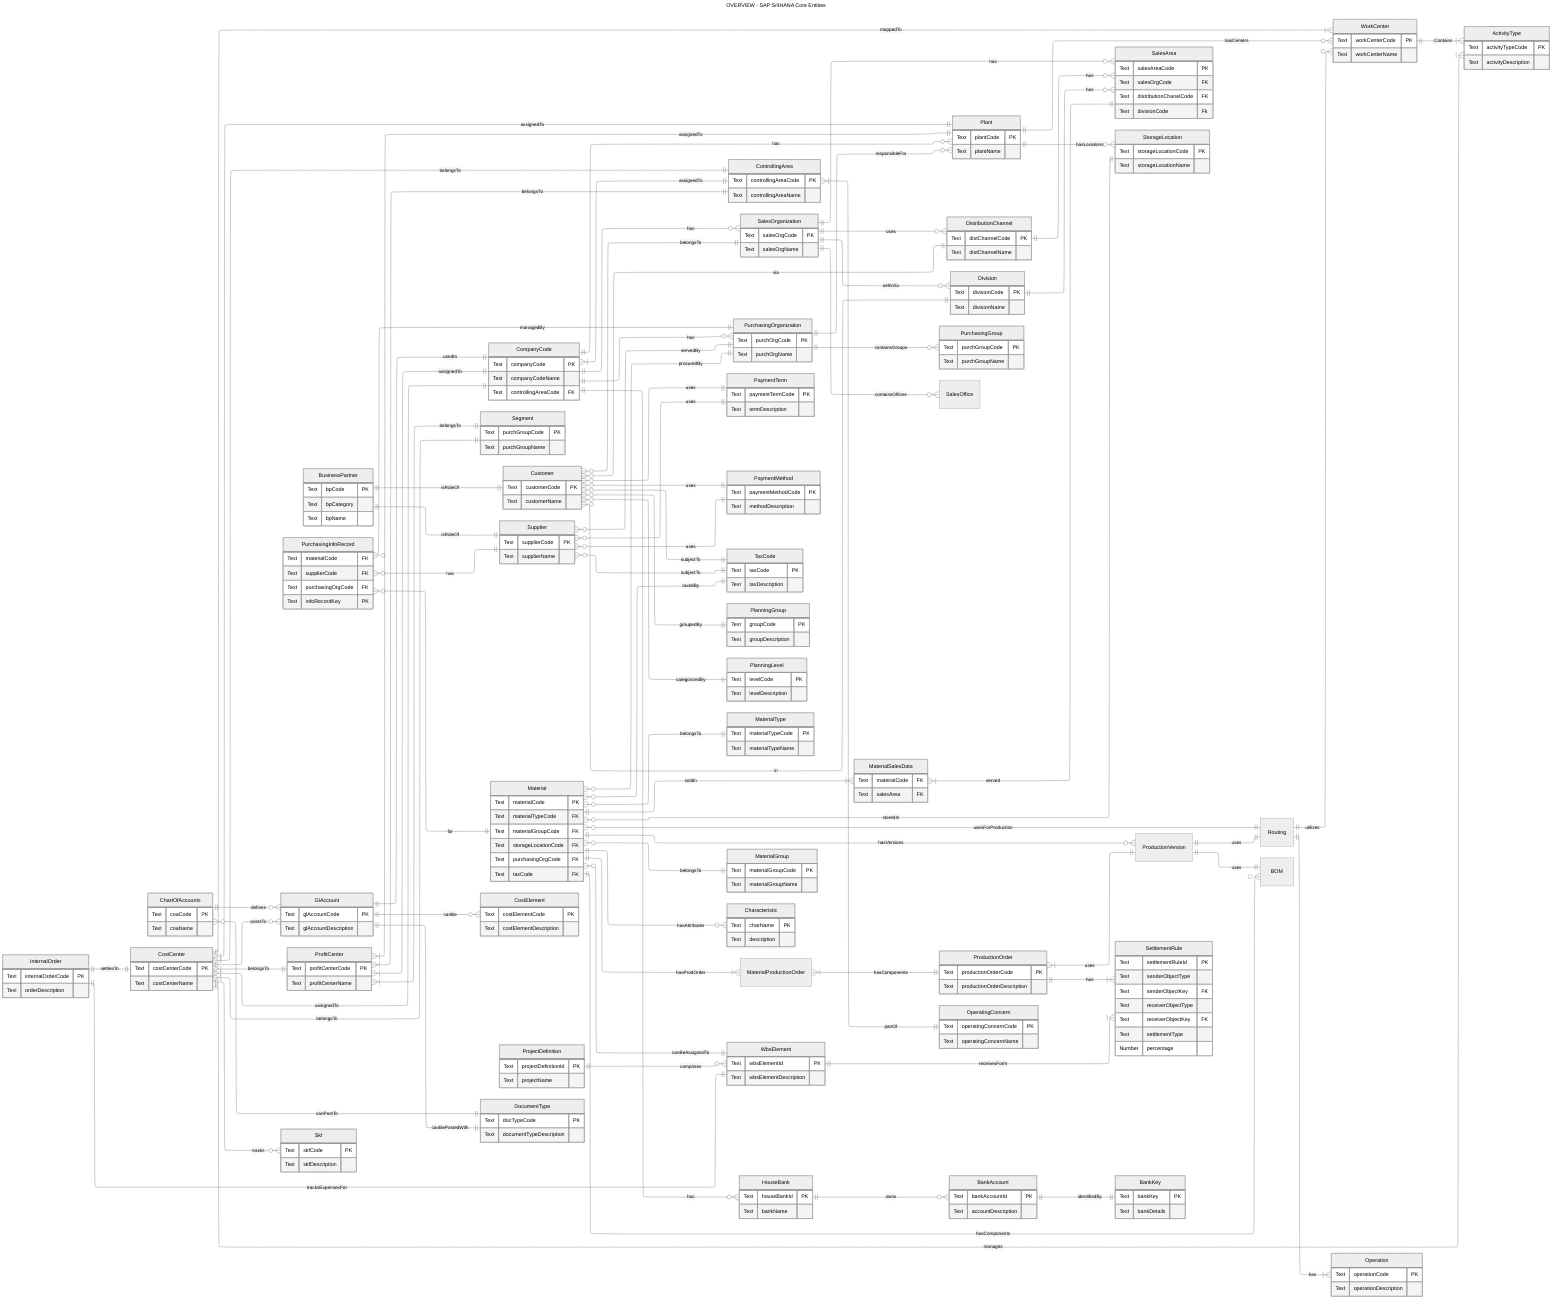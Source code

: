---
title: OVERVIEW - SAP S/4HANA Core Entities
config:
  theme: neutral
  layout: elk
---
erDiagram
    direction lr

  %% --- Company Structure (FI/CO Foundation) ---
  CompanyCode {
      Text companyCode PK
      Text companyCodeName
      Text controllingAreaCode FK
  }
  
  ControllingArea {
      Text controllingAreaCode PK
      Text controllingAreaName
  }
  Plant {
      Text plantCode PK
      Text plantName
  }
  SalesOrganization {
      Text salesOrgCode PK
      Text salesOrgName
  }
  DistributionChannel {
      Text distChannelCode PK
      Text distChannelName
  }
  Division {
      Text divisionCode PK
      Text divisionName
  }
  SalesArea {
      Text salesAreaCode PK
      Text salesOrgCode FK
      Text distributionChanelCode FK
      Text divisionCode Fk
  }
  PurchasingOrganization {
      Text purchOrgCode PK
      Text purchOrgName
  }
  PurchasingGroup {
      Text purchGroupCode PK
      Text purchGroupName
  }

  Segment {
      Text purchGroupCode PK
      Text purchGroupName
  }

  CompanyCode }|--|| ControllingArea : assignedTo
  CompanyCode ||--o{ Plant : has
  CompanyCode ||--o{ SalesOrganization : has
  CompanyCode ||--o{ PurchasingOrganization : has

  Plant ||--o{ StorageLocation : hasLocations
  Plant ||--o{ WorkCenter : hasCenters

  SalesOrganization ||--o{ SalesOffice : containsOffices
  SalesOrganization ||--o{ DistributionChannel : uses
  SalesOrganization ||--o{ Division : sellsVia

  SalesOrganization ||--o{ SalesArea : has
  DistributionChannel ||--o{ SalesArea : has
  Division ||--o{ SalesArea : has

  PurchasingOrganization ||--o{ PurchasingGroup : containsGroups
  PurchasingOrganization ||--o{ Plant : responsibleFor

  %% --- Master Data - Business Partners ---
  BusinessPartner {
      Text bpCode PK
      Text bpCategory
      Text bpName
  }
  Customer {
      Text customerCode PK
      Text customerName
  }
  Supplier {
      Text supplierCode PK
      Text supplierName
  }

  BusinessPartner ||--|| Customer : isRoleOf
  BusinessPartner ||--|| Supplier : isRoleOf

  Customer }o--|| SalesOrganization : belongsTo
  Customer }o--|| DistributionChannel : via
  Customer }o--|| Division : in
  Customer }o--|| PaymentTerm : uses
  Customer }o--|| PaymentMethod : uses
  Customer }o--|| TaxCode : subjectTo
  Customer }o--|| PlanningGroup : groupedBy
  Customer }o--|| PlanningLevel : categorizedBy

  Supplier }o--|| PurchasingOrganization : servedBy
  Supplier }o--|| PaymentTerm : uses
  Supplier }o--|| PaymentMethod : uses
  Supplier }o--|| TaxCode : subjectTo

  PurchasingInfoRecord {
      Text materialCode FK
      Text supplierCode FK
      Text purchasingOrgCode FK
      Text infoRecordKey PK
  }
  PurchasingInfoRecord }o--|| Material : for
  PurchasingInfoRecord }o--|| Supplier : has
  PurchasingInfoRecord }o--|| PurchasingOrganization : managedBy

  %% --- Master Data - Material ---
  MaterialType {
    Text materialTypeCode PK
    Text materialTypeName 
  }
  MaterialGroup {
    Text materialGroupCode PK
    Text materialGroupName 
  }
  Material {
      Text materialCode PK
      Text materialTypeCode FK
      Text materialGroupCode FK
      Text storageLocationCode FK
      Text purchasingOrgCode FK
      Text taxCode FK
  }
  MaterialSalesData {
      Text materialCode FK
      Text salesArea FK
  }
  Material }o--|| MaterialType : belongsTo
  Material }o--|| MaterialGroup : belongsTo
  Material }o--|| StorageLocation : storedIn
  Material }o--|| PurchasingOrganization : procuredBy
  Material }o--|| TaxCode : taxedBy
  Material ||--o{ ProductionVersion : hasVersions
  Material }o--|| Routing : usesForProduction
  Material ||--o{ Characteristic : hasAttributes


  Material ||--|{ MaterialProductionOrder: hasProdOrder
  MaterialProductionOrder }|--|| ProductionOrder: hasComponents

  Material ||--|{ MaterialSalesData: soldIn
  MaterialSalesData }|--|| SalesArea : served

  Material ||--o{ BOM : hasComponents

  ProductionVersion ||--|| Routing : uses
  ProductionVersion ||--|| BOM : uses

  Routing ||--o{ WorkCenter : utilizes

  Operation {
    Text operationCode PK
    Text operationDescription
  }

  Routing ||--|{ Operation: has

  ProductionOrder {
    Text productionOrderCode PK
    Text productionOrderDescription
  }

  SettlementRule {
    Text settlementRuleId PK
    Text senderObjectType
    Text senderObjectKey FK
    Text receiverObjectType
    Text receiverObjectKey FK
    Text settlementType
    Number percentage
  }

  ProductionOrder }|--|| ProductionVersion: uses
  ProductionOrder ||--|{ SettlementRule: has
  WbsElement ||--|{  SettlementRule: receivesForm

  %% --- Financial & Controlling Master Data ---
  ChartOfAccounts {
      Text coaCode PK
      Text coaName
  }
  GlAccount {
      Text glAccountCode PK
      Text glAccountDescription
  }
  CostElement {
      Text costElementCode PK
      Text costElementDescription
  }
  CostCenter {
      Text costCenterCode PK
      Text costCenterName
  }
  ProfitCenter {
      Text profitCenterCode PK
      Text profitCenterName
  }
  ProfitCenter }|--|| Segment : belongsTo
  CostCenter }|--|| Segment : belongsTo
  InternalOrder {
      Text internalOrderCode PK
      Text orderDescription
  }
  ProjectDefinition {
      Text projectDefinitionId PK
      Text projectName
  }
  WbsElement {
      Text wbsElementId PK
      Text wbsElementDescription
  }
  OperatingConcern {
      Text operatingConcernCode PK
      Text operatingConcernName
  }

  ChartOfAccounts ||--o{ GlAccount : defines
  GlAccount ||--|| CompanyCode : usedIn
  GlAccount ||--o{ CostElement : canBe

  CostCenter }|--|| ControllingArea : belongsTo
  CostCenter }|--|| CompanyCode : assignedTo
  CostCenter }|--|| Plant : assignedTo
  CostCenter }|--|| ProfitCenter : belongsTo
  CostCenter ||--o{ Skf : tracks
  CostCenter ||--o{ GlAccount : postsTo
  CostCenter ||--|{ WorkCenter : mappedTo
  CostCenter ||--|{ ActivityType: manages
  WorkCenter ||--|{ ActivityType: Contains

  ProfitCenter }|--|| ControllingArea : belongsTo
  ProfitCenter }|--|| CompanyCode : assignedTo
  ProfitCenter }|--|| Plant : assignedTo

  InternalOrder ||--|| CostCenter : settlesTo
  InternalOrder ||--|| WbsElement : tracksExpensesFor

  ProjectDefinition ||--o{ WbsElement : comprises
  Material }o--|| WbsElement : canBeAssignedTo

  ControllingArea }|--|| OperatingConcern : partOf

  %% --- Bank & Payment Details ---
  HouseBank {
      Text houseBankId PK
      Text bankName
  }
  BankAccount {
      Text bankAccountId PK
      Text accountDescription
  }
  BankKey {
      Text bankKey PK
      Text bankDetails
  }
  PaymentTerm {
      Text paymentTermCode PK
      Text termDescription
  }
  PaymentMethod {
      Text paymentMethodCode PK
      Text methodDescription
  }

  HouseBank ||--o{ BankAccount : owns
  BankAccount ||--|| BankKey : identifiedBy
  CompanyCode ||--o{ HouseBank : has

  %% --- Other Common Master Data ---
  TaxCode {
      Text taxCode PK
      Text taxDescription
  }
  DocumentType {
      Text docTypeCode PK
      Text documentTypeDescription
  }

  GlAccount ||--|| DocumentType : canBePostedWith
  DocumentType ||--o{ ChartOfAccounts : canPostTo

  Characteristic {
      Text charName PK
      Text description
  }
  ActivityType {
      Text activityTypeCode PK
      Text activityDescription
  }
  Skf {
      Text skfCode PK
      Text skfDescription
  }
  PlanningGroup {
      Text groupCode PK
      Text groupDescription
  }
  PlanningLevel {
      Text levelCode PK
      Text levelDescription
  }
  StorageLocation {
      Text storageLocationCode PK
      Text storageLocationName
  }
  WorkCenter {
      Text workCenterCode PK
      Text workCenterName
  }